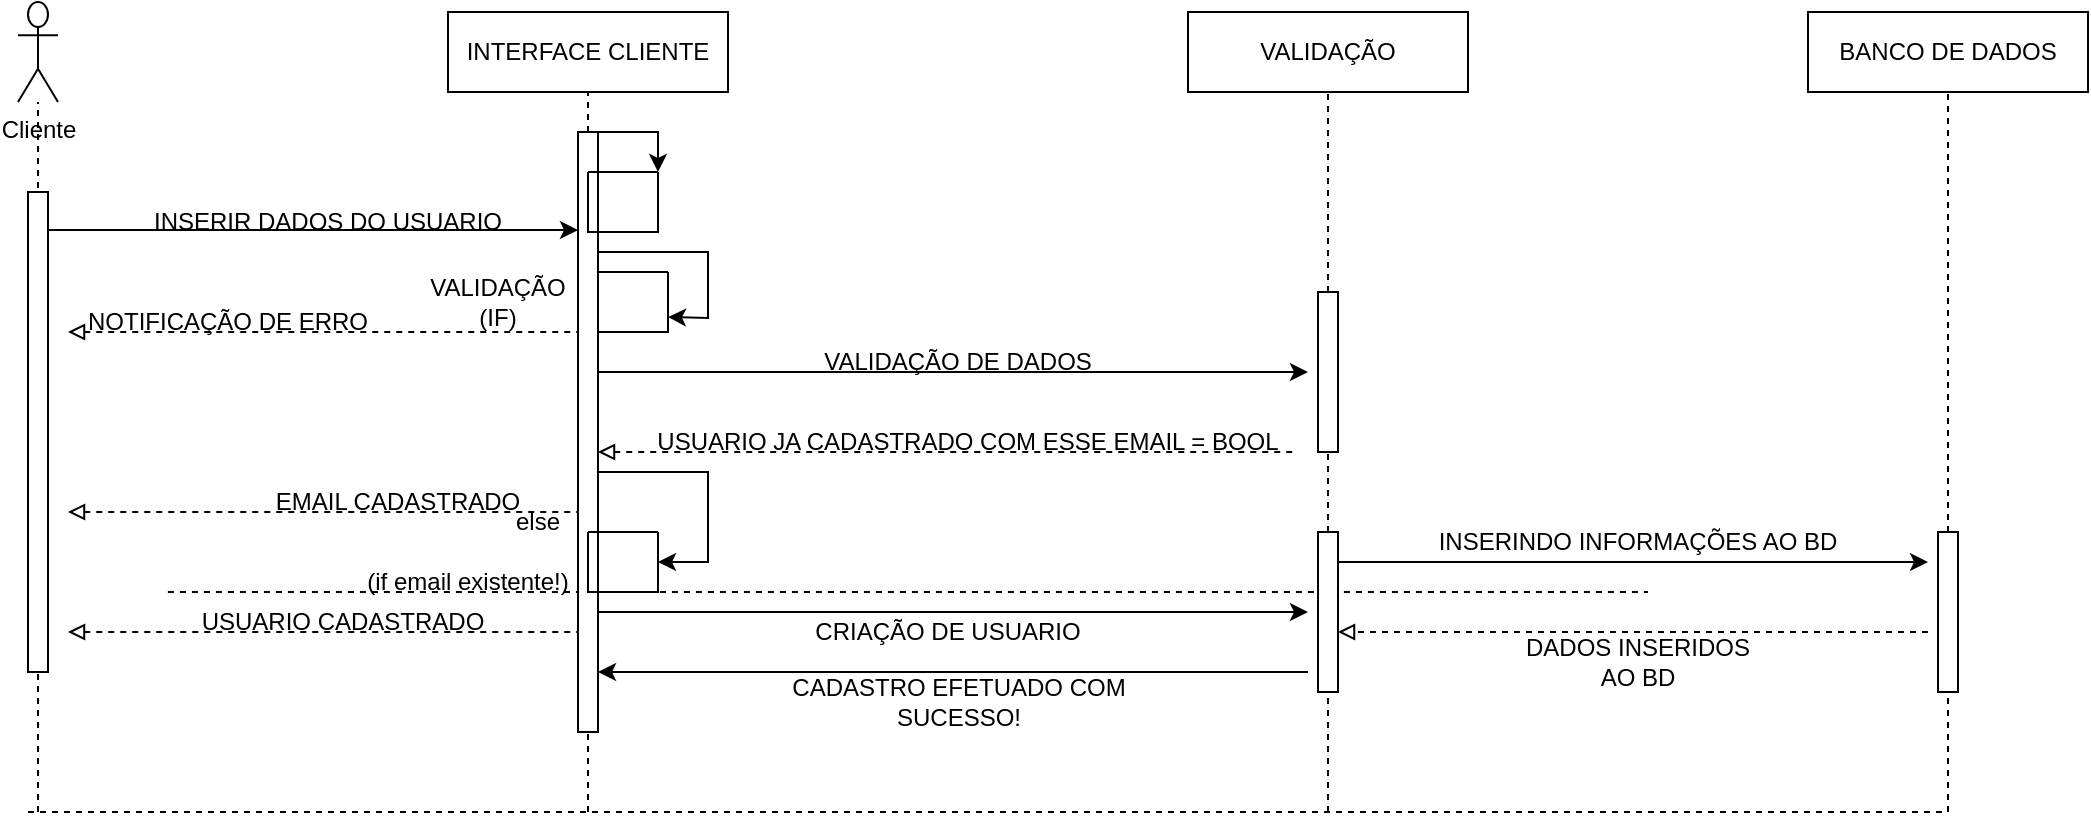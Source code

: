 <mxfile version="21.7.4" type="device">
  <diagram name="Page-1" id="2YBvvXClWsGukQMizWep">
    <mxGraphModel dx="1269" dy="1671" grid="1" gridSize="10" guides="1" tooltips="1" connect="1" arrows="1" fold="1" page="1" pageScale="1" pageWidth="850" pageHeight="1100" math="0" shadow="0">
      <root>
        <mxCell id="0" />
        <mxCell id="1" parent="0" />
        <mxCell id="RGXd1F4I8zMUysWb1z6I-68" value="" style="endArrow=none;dashed=1;html=1;rounded=0;exitX=0.051;exitY=0;exitDx=0;exitDy=0;exitPerimeter=0;" edge="1" parent="1" source="RGXd1F4I8zMUysWb1z6I-34">
          <mxGeometry width="50" height="50" relative="1" as="geometry">
            <mxPoint x="190" y="280" as="sourcePoint" />
            <mxPoint x="930" y="290" as="targetPoint" />
          </mxGeometry>
        </mxCell>
        <mxCell id="RGXd1F4I8zMUysWb1z6I-66" value="" style="endArrow=classic;html=1;rounded=0;entryX=1;entryY=0.75;entryDx=0;entryDy=0;exitX=0.5;exitY=0.2;exitDx=0;exitDy=0;exitPerimeter=0;" edge="1" parent="1" source="aM9ryv3xv72pqoxQDRHE-6" target="RGXd1F4I8zMUysWb1z6I-64">
          <mxGeometry width="50" height="50" relative="1" as="geometry">
            <mxPoint x="410" y="120" as="sourcePoint" />
            <mxPoint x="460" y="150" as="targetPoint" />
            <Array as="points">
              <mxPoint x="460" y="120" />
              <mxPoint x="460" y="153" />
            </Array>
          </mxGeometry>
        </mxCell>
        <mxCell id="aM9ryv3xv72pqoxQDRHE-6" value="" style="html=1;points=[];perimeter=orthogonalPerimeter;outlineConnect=0;targetShapes=umlLifeline;portConstraint=eastwest;newEdgeStyle={&quot;edgeStyle&quot;:&quot;elbowEdgeStyle&quot;,&quot;elbow&quot;:&quot;vertical&quot;,&quot;curved&quot;:0,&quot;rounded&quot;:0};" parent="1" vertex="1">
          <mxGeometry x="395" y="60" width="10" height="300" as="geometry" />
        </mxCell>
        <mxCell id="RGXd1F4I8zMUysWb1z6I-3" value="" style="endArrow=none;dashed=1;html=1;rounded=0;" edge="1" parent="1" target="RGXd1F4I8zMUysWb1z6I-5">
          <mxGeometry width="50" height="50" relative="1" as="geometry">
            <mxPoint x="125" y="400" as="sourcePoint" />
            <mxPoint x="125" y="50" as="targetPoint" />
          </mxGeometry>
        </mxCell>
        <mxCell id="aM9ryv3xv72pqoxQDRHE-2" value="" style="html=1;points=[];perimeter=orthogonalPerimeter;outlineConnect=0;targetShapes=umlLifeline;portConstraint=eastwest;newEdgeStyle={&quot;edgeStyle&quot;:&quot;elbowEdgeStyle&quot;,&quot;elbow&quot;:&quot;vertical&quot;,&quot;curved&quot;:0,&quot;rounded&quot;:0};" parent="1" vertex="1">
          <mxGeometry x="120" y="90" width="10" height="240" as="geometry" />
        </mxCell>
        <mxCell id="RGXd1F4I8zMUysWb1z6I-5" value="Cliente" style="shape=umlActor;verticalLabelPosition=bottom;verticalAlign=top;html=1;outlineConnect=0;" vertex="1" parent="1">
          <mxGeometry x="115" y="-5" width="20" height="50" as="geometry" />
        </mxCell>
        <mxCell id="RGXd1F4I8zMUysWb1z6I-7" value="" style="endArrow=classic;html=1;rounded=0;" edge="1" parent="1">
          <mxGeometry width="50" height="50" relative="1" as="geometry">
            <mxPoint x="130" y="109" as="sourcePoint" />
            <mxPoint x="395" y="109" as="targetPoint" />
          </mxGeometry>
        </mxCell>
        <mxCell id="RGXd1F4I8zMUysWb1z6I-8" value="INTERFACE CLIENTE" style="rounded=0;whiteSpace=wrap;html=1;" vertex="1" parent="1">
          <mxGeometry x="330" width="140" height="40" as="geometry" />
        </mxCell>
        <mxCell id="RGXd1F4I8zMUysWb1z6I-9" value="" style="endArrow=none;dashed=1;html=1;rounded=0;" edge="1" parent="1" source="aM9ryv3xv72pqoxQDRHE-6" target="RGXd1F4I8zMUysWb1z6I-8">
          <mxGeometry width="50" height="50" relative="1" as="geometry">
            <mxPoint x="400" y="350" as="sourcePoint" />
            <mxPoint x="400.5" y="30" as="targetPoint" />
          </mxGeometry>
        </mxCell>
        <mxCell id="RGXd1F4I8zMUysWb1z6I-10" value="" style="endArrow=none;dashed=1;html=1;rounded=0;" edge="1" parent="1" target="aM9ryv3xv72pqoxQDRHE-6">
          <mxGeometry width="50" height="50" relative="1" as="geometry">
            <mxPoint x="400" y="400" as="sourcePoint" />
            <mxPoint x="400" y="40" as="targetPoint" />
          </mxGeometry>
        </mxCell>
        <mxCell id="RGXd1F4I8zMUysWb1z6I-17" value="" style="endArrow=classic;html=1;rounded=0;entryX=1;entryY=0;entryDx=0;entryDy=0;" edge="1" parent="1" source="aM9ryv3xv72pqoxQDRHE-6" target="RGXd1F4I8zMUysWb1z6I-25">
          <mxGeometry width="50" height="50" relative="1" as="geometry">
            <mxPoint x="410" y="70" as="sourcePoint" />
            <mxPoint x="440" y="80" as="targetPoint" />
            <Array as="points">
              <mxPoint x="435" y="60" />
            </Array>
          </mxGeometry>
        </mxCell>
        <mxCell id="RGXd1F4I8zMUysWb1z6I-20" value="" style="endArrow=none;dashed=1;html=1;rounded=0;startArrow=block;startFill=0;" edge="1" parent="1">
          <mxGeometry width="50" height="50" relative="1" as="geometry">
            <mxPoint x="140" y="160" as="sourcePoint" />
            <mxPoint x="395" y="160" as="targetPoint" />
          </mxGeometry>
        </mxCell>
        <mxCell id="RGXd1F4I8zMUysWb1z6I-21" value="" style="endArrow=none;dashed=1;html=1;rounded=0;startArrow=block;startFill=0;" edge="1" parent="1">
          <mxGeometry width="50" height="50" relative="1" as="geometry">
            <mxPoint x="140" y="250" as="sourcePoint" />
            <mxPoint x="395" y="250" as="targetPoint" />
          </mxGeometry>
        </mxCell>
        <mxCell id="RGXd1F4I8zMUysWb1z6I-22" value="" style="endArrow=none;dashed=1;html=1;rounded=0;startArrow=block;startFill=0;" edge="1" parent="1">
          <mxGeometry width="50" height="50" relative="1" as="geometry">
            <mxPoint x="140" y="310" as="sourcePoint" />
            <mxPoint x="395" y="310" as="targetPoint" />
          </mxGeometry>
        </mxCell>
        <mxCell id="RGXd1F4I8zMUysWb1z6I-23" value="" style="swimlane;startSize=0;" vertex="1" collapsed="1" parent="1">
          <mxGeometry x="400" y="260" width="35" height="30" as="geometry">
            <mxRectangle x="320" y="80" width="200" height="200" as="alternateBounds" />
          </mxGeometry>
        </mxCell>
        <mxCell id="RGXd1F4I8zMUysWb1z6I-25" value="" style="swimlane;startSize=0;" vertex="1" collapsed="1" parent="1">
          <mxGeometry x="400" y="80" width="35" height="30" as="geometry">
            <mxRectangle x="400" y="80" width="200" height="200" as="alternateBounds" />
          </mxGeometry>
        </mxCell>
        <mxCell id="RGXd1F4I8zMUysWb1z6I-26" value="" style="endArrow=classic;html=1;rounded=0;entryX=1;entryY=0.5;entryDx=0;entryDy=0;" edge="1" parent="1" target="RGXd1F4I8zMUysWb1z6I-23">
          <mxGeometry width="50" height="50" relative="1" as="geometry">
            <mxPoint x="405" y="230" as="sourcePoint" />
            <mxPoint x="435" y="305" as="targetPoint" />
            <Array as="points">
              <mxPoint x="460" y="230" />
              <mxPoint x="460" y="275" />
            </Array>
          </mxGeometry>
        </mxCell>
        <mxCell id="RGXd1F4I8zMUysWb1z6I-28" value="INSERIR DADOS DO USUARIO" style="text;html=1;strokeColor=none;fillColor=none;align=center;verticalAlign=middle;whiteSpace=wrap;rounded=0;" vertex="1" parent="1">
          <mxGeometry x="180" y="90" width="180" height="30" as="geometry" />
        </mxCell>
        <mxCell id="RGXd1F4I8zMUysWb1z6I-30" value="NOTIFICAÇÃO DE ERRO" style="text;html=1;strokeColor=none;fillColor=none;align=center;verticalAlign=middle;whiteSpace=wrap;rounded=0;" vertex="1" parent="1">
          <mxGeometry x="135" y="140" width="170" height="30" as="geometry" />
        </mxCell>
        <mxCell id="RGXd1F4I8zMUysWb1z6I-31" value="VALIDAÇÃO&lt;br&gt;(IF)" style="text;html=1;strokeColor=none;fillColor=none;align=center;verticalAlign=middle;whiteSpace=wrap;rounded=0;" vertex="1" parent="1">
          <mxGeometry x="285" y="130" width="140" height="30" as="geometry" />
        </mxCell>
        <mxCell id="RGXd1F4I8zMUysWb1z6I-32" value="EMAIL CADASTRADO" style="text;html=1;strokeColor=none;fillColor=none;align=center;verticalAlign=middle;whiteSpace=wrap;rounded=0;" vertex="1" parent="1">
          <mxGeometry x="240" y="230" width="130" height="30" as="geometry" />
        </mxCell>
        <mxCell id="RGXd1F4I8zMUysWb1z6I-34" value="USUARIO CADASTRADO" style="text;html=1;strokeColor=none;fillColor=none;align=center;verticalAlign=middle;whiteSpace=wrap;rounded=0;" vertex="1" parent="1">
          <mxGeometry x="180" y="290" width="195" height="30" as="geometry" />
        </mxCell>
        <mxCell id="RGXd1F4I8zMUysWb1z6I-36" value="else" style="text;html=1;strokeColor=none;fillColor=none;align=center;verticalAlign=middle;whiteSpace=wrap;rounded=0;" vertex="1" parent="1">
          <mxGeometry x="345" y="240" width="60" height="30" as="geometry" />
        </mxCell>
        <mxCell id="RGXd1F4I8zMUysWb1z6I-37" value="VALIDAÇÃO" style="rounded=0;whiteSpace=wrap;html=1;" vertex="1" parent="1">
          <mxGeometry x="700" width="140" height="40" as="geometry" />
        </mxCell>
        <mxCell id="RGXd1F4I8zMUysWb1z6I-38" value="" style="endArrow=none;dashed=1;html=1;rounded=0;entryX=0.5;entryY=1;entryDx=0;entryDy=0;" edge="1" parent="1" source="aM9ryv3xv72pqoxQDRHE-4" target="RGXd1F4I8zMUysWb1z6I-37">
          <mxGeometry width="50" height="50" relative="1" as="geometry">
            <mxPoint x="770" y="350" as="sourcePoint" />
            <mxPoint x="770" y="70" as="targetPoint" />
          </mxGeometry>
        </mxCell>
        <mxCell id="RGXd1F4I8zMUysWb1z6I-39" value="" style="endArrow=none;dashed=1;html=1;rounded=0;entryX=0.5;entryY=1;entryDx=0;entryDy=0;" edge="1" parent="1" source="RGXd1F4I8zMUysWb1z6I-47" target="aM9ryv3xv72pqoxQDRHE-4">
          <mxGeometry width="50" height="50" relative="1" as="geometry">
            <mxPoint x="770" y="350" as="sourcePoint" />
            <mxPoint x="770" y="40" as="targetPoint" />
          </mxGeometry>
        </mxCell>
        <mxCell id="aM9ryv3xv72pqoxQDRHE-4" value="" style="html=1;points=[];perimeter=orthogonalPerimeter;outlineConnect=0;targetShapes=umlLifeline;portConstraint=eastwest;newEdgeStyle={&quot;edgeStyle&quot;:&quot;elbowEdgeStyle&quot;,&quot;elbow&quot;:&quot;vertical&quot;,&quot;curved&quot;:0,&quot;rounded&quot;:0};" parent="1" vertex="1">
          <mxGeometry x="765" y="140" width="10" height="80" as="geometry" />
        </mxCell>
        <mxCell id="RGXd1F4I8zMUysWb1z6I-40" value="" style="endArrow=classic;html=1;rounded=0;" edge="1" parent="1" source="aM9ryv3xv72pqoxQDRHE-6">
          <mxGeometry width="50" height="50" relative="1" as="geometry">
            <mxPoint x="420" y="200" as="sourcePoint" />
            <mxPoint x="760" y="180" as="targetPoint" />
          </mxGeometry>
        </mxCell>
        <mxCell id="RGXd1F4I8zMUysWb1z6I-42" value="VALIDAÇÃO DE DADOS" style="text;html=1;strokeColor=none;fillColor=none;align=center;verticalAlign=middle;whiteSpace=wrap;rounded=0;" vertex="1" parent="1">
          <mxGeometry x="510" y="160" width="150" height="30" as="geometry" />
        </mxCell>
        <mxCell id="RGXd1F4I8zMUysWb1z6I-43" value="" style="endArrow=none;dashed=1;html=1;rounded=0;startArrow=block;startFill=0;" edge="1" parent="1">
          <mxGeometry width="50" height="50" relative="1" as="geometry">
            <mxPoint x="405" y="220.0" as="sourcePoint" />
            <mxPoint x="755" y="220" as="targetPoint" />
          </mxGeometry>
        </mxCell>
        <mxCell id="RGXd1F4I8zMUysWb1z6I-44" value="USUARIO JA CADASTRADO COM ESSE EMAIL = BOOL" style="text;html=1;strokeColor=none;fillColor=none;align=center;verticalAlign=middle;whiteSpace=wrap;rounded=0;" vertex="1" parent="1">
          <mxGeometry x="425" y="210" width="330" height="10" as="geometry" />
        </mxCell>
        <mxCell id="RGXd1F4I8zMUysWb1z6I-48" value="" style="endArrow=none;dashed=1;html=1;rounded=0;entryX=0.5;entryY=1;entryDx=0;entryDy=0;" edge="1" parent="1" target="RGXd1F4I8zMUysWb1z6I-47">
          <mxGeometry width="50" height="50" relative="1" as="geometry">
            <mxPoint x="770" y="400" as="sourcePoint" />
            <mxPoint x="770" y="220" as="targetPoint" />
          </mxGeometry>
        </mxCell>
        <mxCell id="RGXd1F4I8zMUysWb1z6I-47" value="" style="html=1;points=[];perimeter=orthogonalPerimeter;outlineConnect=0;targetShapes=umlLifeline;portConstraint=eastwest;newEdgeStyle={&quot;edgeStyle&quot;:&quot;elbowEdgeStyle&quot;,&quot;elbow&quot;:&quot;vertical&quot;,&quot;curved&quot;:0,&quot;rounded&quot;:0};" vertex="1" parent="1">
          <mxGeometry x="765" y="260" width="10" height="80" as="geometry" />
        </mxCell>
        <mxCell id="RGXd1F4I8zMUysWb1z6I-49" value="" style="endArrow=classic;html=1;rounded=0;" edge="1" parent="1" source="aM9ryv3xv72pqoxQDRHE-6">
          <mxGeometry width="50" height="50" relative="1" as="geometry">
            <mxPoint x="470" y="380" as="sourcePoint" />
            <mxPoint x="760" y="300" as="targetPoint" />
          </mxGeometry>
        </mxCell>
        <mxCell id="RGXd1F4I8zMUysWb1z6I-53" value="" style="endArrow=classic;html=1;rounded=0;" edge="1" parent="1" target="aM9ryv3xv72pqoxQDRHE-6">
          <mxGeometry width="50" height="50" relative="1" as="geometry">
            <mxPoint x="760" y="330" as="sourcePoint" />
            <mxPoint x="460" y="340" as="targetPoint" />
          </mxGeometry>
        </mxCell>
        <mxCell id="RGXd1F4I8zMUysWb1z6I-54" value="CADASTRO EFETUADO COM SUCESSO!" style="text;html=1;strokeColor=none;fillColor=none;align=center;verticalAlign=middle;whiteSpace=wrap;rounded=0;" vertex="1" parent="1">
          <mxGeometry x="482.5" y="330" width="205" height="30" as="geometry" />
        </mxCell>
        <mxCell id="RGXd1F4I8zMUysWb1z6I-55" value="BANCO DE DADOS" style="rounded=0;whiteSpace=wrap;html=1;" vertex="1" parent="1">
          <mxGeometry x="1010" width="140" height="40" as="geometry" />
        </mxCell>
        <mxCell id="RGXd1F4I8zMUysWb1z6I-56" value="" style="endArrow=none;dashed=1;html=1;rounded=0;entryX=0.5;entryY=1;entryDx=0;entryDy=0;" edge="1" parent="1" source="RGXd1F4I8zMUysWb1z6I-57" target="RGXd1F4I8zMUysWb1z6I-55">
          <mxGeometry width="50" height="50" relative="1" as="geometry">
            <mxPoint x="1080" y="400" as="sourcePoint" />
            <mxPoint x="1079.41" y="55" as="targetPoint" />
          </mxGeometry>
        </mxCell>
        <mxCell id="RGXd1F4I8zMUysWb1z6I-58" value="" style="endArrow=none;dashed=1;html=1;rounded=0;entryX=0.5;entryY=1;entryDx=0;entryDy=0;" edge="1" parent="1" target="RGXd1F4I8zMUysWb1z6I-57">
          <mxGeometry width="50" height="50" relative="1" as="geometry">
            <mxPoint x="1080" y="400" as="sourcePoint" />
            <mxPoint x="1080" y="40" as="targetPoint" />
          </mxGeometry>
        </mxCell>
        <mxCell id="RGXd1F4I8zMUysWb1z6I-57" value="" style="html=1;points=[];perimeter=orthogonalPerimeter;outlineConnect=0;targetShapes=umlLifeline;portConstraint=eastwest;newEdgeStyle={&quot;edgeStyle&quot;:&quot;elbowEdgeStyle&quot;,&quot;elbow&quot;:&quot;vertical&quot;,&quot;curved&quot;:0,&quot;rounded&quot;:0};" vertex="1" parent="1">
          <mxGeometry x="1075" y="260" width="10" height="80" as="geometry" />
        </mxCell>
        <mxCell id="RGXd1F4I8zMUysWb1z6I-59" value="" style="endArrow=classic;html=1;rounded=0;" edge="1" parent="1" source="RGXd1F4I8zMUysWb1z6I-47">
          <mxGeometry width="50" height="50" relative="1" as="geometry">
            <mxPoint x="920" y="325" as="sourcePoint" />
            <mxPoint x="1070" y="275" as="targetPoint" />
          </mxGeometry>
        </mxCell>
        <mxCell id="RGXd1F4I8zMUysWb1z6I-60" value="" style="endArrow=block;dashed=1;html=1;rounded=0;endFill=0;" edge="1" parent="1" target="RGXd1F4I8zMUysWb1z6I-47">
          <mxGeometry width="50" height="50" relative="1" as="geometry">
            <mxPoint x="1070" y="310" as="sourcePoint" />
            <mxPoint x="940" y="220" as="targetPoint" />
          </mxGeometry>
        </mxCell>
        <mxCell id="RGXd1F4I8zMUysWb1z6I-61" value="DADOS INSERIDOS AO BD" style="text;html=1;strokeColor=none;fillColor=none;align=center;verticalAlign=middle;whiteSpace=wrap;rounded=0;" vertex="1" parent="1">
          <mxGeometry x="860" y="310" width="130" height="30" as="geometry" />
        </mxCell>
        <mxCell id="RGXd1F4I8zMUysWb1z6I-62" value="INSERINDO INFORMAÇÕES AO BD" style="text;html=1;strokeColor=none;fillColor=none;align=center;verticalAlign=middle;whiteSpace=wrap;rounded=0;" vertex="1" parent="1">
          <mxGeometry x="820" y="250" width="210" height="30" as="geometry" />
        </mxCell>
        <mxCell id="RGXd1F4I8zMUysWb1z6I-64" value="" style="swimlane;startSize=0;" vertex="1" collapsed="1" parent="1">
          <mxGeometry x="405" y="130" width="35" height="30" as="geometry">
            <mxRectangle x="400" y="80" width="200" height="200" as="alternateBounds" />
          </mxGeometry>
        </mxCell>
        <mxCell id="RGXd1F4I8zMUysWb1z6I-65" value="" style="endArrow=none;dashed=1;html=1;rounded=0;" edge="1" parent="1">
          <mxGeometry width="50" height="50" relative="1" as="geometry">
            <mxPoint x="120" y="400" as="sourcePoint" />
            <mxPoint x="1080" y="400" as="targetPoint" />
            <Array as="points">
              <mxPoint x="160" y="400" />
            </Array>
          </mxGeometry>
        </mxCell>
        <mxCell id="RGXd1F4I8zMUysWb1z6I-67" value="(if email existente!)" style="text;html=1;strokeColor=none;fillColor=none;align=center;verticalAlign=middle;whiteSpace=wrap;rounded=0;" vertex="1" parent="1">
          <mxGeometry x="285" y="270" width="110" height="30" as="geometry" />
        </mxCell>
        <mxCell id="RGXd1F4I8zMUysWb1z6I-50" value="CRIAÇÃO DE USUARIO" style="text;html=1;strokeColor=none;fillColor=none;align=center;verticalAlign=middle;whiteSpace=wrap;rounded=0;" vertex="1" parent="1">
          <mxGeometry x="510" y="300" width="140" height="20" as="geometry" />
        </mxCell>
      </root>
    </mxGraphModel>
  </diagram>
</mxfile>
